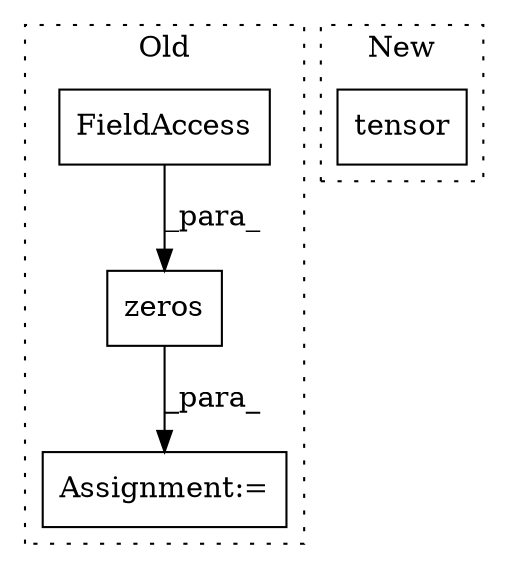 digraph G {
subgraph cluster0 {
1 [label="zeros" a="32" s="1895,1911" l="6,1" shape="box"];
3 [label="FieldAccess" a="22" s="1901" l="10" shape="box"];
4 [label="Assignment:=" a="7" s="1888" l="1" shape="box"];
label = "Old";
style="dotted";
}
subgraph cluster1 {
2 [label="tensor" a="32" s="1587,1612" l="7,1" shape="box"];
label = "New";
style="dotted";
}
1 -> 4 [label="_para_"];
3 -> 1 [label="_para_"];
}